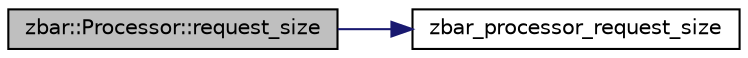 digraph G
{
  edge [fontname="Helvetica",fontsize="10",labelfontname="Helvetica",labelfontsize="10"];
  node [fontname="Helvetica",fontsize="10",shape=record];
  rankdir=LR;
  Node1 [label="zbar::Processor::request_size",height=0.2,width=0.4,color="black", fillcolor="grey75", style="filled" fontcolor="black"];
  Node1 -> Node2 [color="midnightblue",fontsize="10",style="solid"];
  Node2 [label="zbar_processor_request_size",height=0.2,width=0.4,color="black", fillcolor="white", style="filled",URL="$zbar_8h.html#a6ff179c7ac4c649e43098db33c39e6e0"];
}
